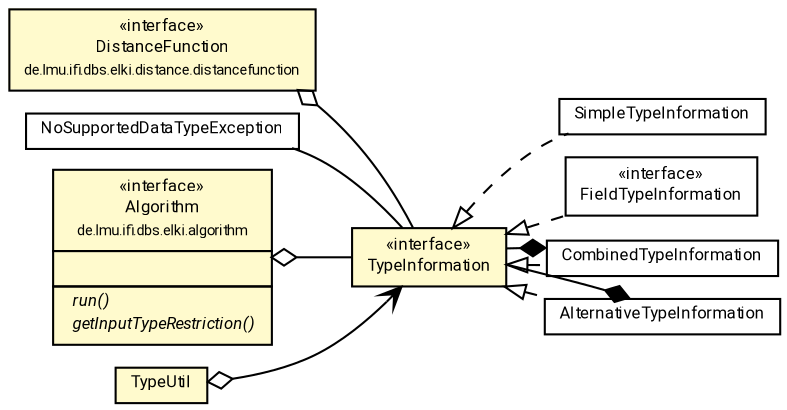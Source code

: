 #!/usr/local/bin/dot
#
# Class diagram 
# Generated by UMLGraph version R5_7_2-60-g0e99a6 (http://www.spinellis.gr/umlgraph/)
#

digraph G {
	graph [fontnames="svg"]
	edge [fontname="Roboto",fontsize=7,labelfontname="Roboto",labelfontsize=7,color="black"];
	node [fontname="Roboto",fontcolor="black",fontsize=8,shape=plaintext,margin=0,width=0,height=0];
	nodesep=0.15;
	ranksep=0.25;
	rankdir=LR;
	// de.lmu.ifi.dbs.elki.distance.distancefunction.DistanceFunction<O>
	c10423553 [label=<<table title="de.lmu.ifi.dbs.elki.distance.distancefunction.DistanceFunction" border="0" cellborder="1" cellspacing="0" cellpadding="2" bgcolor="LemonChiffon" href="../../distance/distancefunction/DistanceFunction.html" target="_parent">
		<tr><td><table border="0" cellspacing="0" cellpadding="1">
		<tr><td align="center" balign="center"> &#171;interface&#187; </td></tr>
		<tr><td align="center" balign="center"> <font face="Roboto">DistanceFunction</font> </td></tr>
		<tr><td align="center" balign="center"> <font face="Roboto" point-size="7.0">de.lmu.ifi.dbs.elki.distance.distancefunction</font> </td></tr>
		</table></td></tr>
		</table>>, URL="../../distance/distancefunction/DistanceFunction.html"];
	// de.lmu.ifi.dbs.elki.data.type.SimpleTypeInformation<T>
	c10423611 [label=<<table title="de.lmu.ifi.dbs.elki.data.type.SimpleTypeInformation" border="0" cellborder="1" cellspacing="0" cellpadding="2" href="SimpleTypeInformation.html" target="_parent">
		<tr><td><table border="0" cellspacing="0" cellpadding="1">
		<tr><td align="center" balign="center"> <font face="Roboto">SimpleTypeInformation</font> </td></tr>
		</table></td></tr>
		</table>>, URL="SimpleTypeInformation.html"];
	// de.lmu.ifi.dbs.elki.data.type.NoSupportedDataTypeException
	c10423612 [label=<<table title="de.lmu.ifi.dbs.elki.data.type.NoSupportedDataTypeException" border="0" cellborder="1" cellspacing="0" cellpadding="2" href="NoSupportedDataTypeException.html" target="_parent">
		<tr><td><table border="0" cellspacing="0" cellpadding="1">
		<tr><td align="center" balign="center"> <font face="Roboto">NoSupportedDataTypeException</font> </td></tr>
		</table></td></tr>
		</table>>, URL="NoSupportedDataTypeException.html"];
	// de.lmu.ifi.dbs.elki.data.type.TypeInformation
	c10423613 [label=<<table title="de.lmu.ifi.dbs.elki.data.type.TypeInformation" border="0" cellborder="1" cellspacing="0" cellpadding="2" bgcolor="lemonChiffon" href="TypeInformation.html" target="_parent">
		<tr><td><table border="0" cellspacing="0" cellpadding="1">
		<tr><td align="center" balign="center"> &#171;interface&#187; </td></tr>
		<tr><td align="center" balign="center"> <font face="Roboto">TypeInformation</font> </td></tr>
		</table></td></tr>
		</table>>, URL="TypeInformation.html"];
	// de.lmu.ifi.dbs.elki.data.type.FieldTypeInformation
	c10423614 [label=<<table title="de.lmu.ifi.dbs.elki.data.type.FieldTypeInformation" border="0" cellborder="1" cellspacing="0" cellpadding="2" href="FieldTypeInformation.html" target="_parent">
		<tr><td><table border="0" cellspacing="0" cellpadding="1">
		<tr><td align="center" balign="center"> &#171;interface&#187; </td></tr>
		<tr><td align="center" balign="center"> <font face="Roboto">FieldTypeInformation</font> </td></tr>
		</table></td></tr>
		</table>>, URL="FieldTypeInformation.html"];
	// de.lmu.ifi.dbs.elki.algorithm.Algorithm
	c10423636 [label=<<table title="de.lmu.ifi.dbs.elki.algorithm.Algorithm" border="0" cellborder="1" cellspacing="0" cellpadding="2" bgcolor="LemonChiffon" href="../../algorithm/Algorithm.html" target="_parent">
		<tr><td><table border="0" cellspacing="0" cellpadding="1">
		<tr><td align="center" balign="center"> &#171;interface&#187; </td></tr>
		<tr><td align="center" balign="center"> <font face="Roboto">Algorithm</font> </td></tr>
		<tr><td align="center" balign="center"> <font face="Roboto" point-size="7.0">de.lmu.ifi.dbs.elki.algorithm</font> </td></tr>
		</table></td></tr>
		<tr><td><table border="0" cellspacing="0" cellpadding="1">
		<tr><td align="left" balign="left">  </td></tr>
		</table></td></tr>
		<tr><td><table border="0" cellspacing="0" cellpadding="1">
		<tr><td align="left" balign="left"> <i> run()</i> </td></tr>
		<tr><td align="left" balign="left"> <i> getInputTypeRestriction()</i> </td></tr>
		</table></td></tr>
		</table>>, URL="../../algorithm/Algorithm.html"];
	// de.lmu.ifi.dbs.elki.data.type.TypeUtil
	c10423692 [label=<<table title="de.lmu.ifi.dbs.elki.data.type.TypeUtil" border="0" cellborder="1" cellspacing="0" cellpadding="2" bgcolor="LemonChiffon" href="TypeUtil.html" target="_parent">
		<tr><td><table border="0" cellspacing="0" cellpadding="1">
		<tr><td align="center" balign="center"> <font face="Roboto">TypeUtil</font> </td></tr>
		</table></td></tr>
		</table>>, URL="TypeUtil.html"];
	// de.lmu.ifi.dbs.elki.data.type.CombinedTypeInformation
	c10423694 [label=<<table title="de.lmu.ifi.dbs.elki.data.type.CombinedTypeInformation" border="0" cellborder="1" cellspacing="0" cellpadding="2" href="CombinedTypeInformation.html" target="_parent">
		<tr><td><table border="0" cellspacing="0" cellpadding="1">
		<tr><td align="center" balign="center"> <font face="Roboto">CombinedTypeInformation</font> </td></tr>
		</table></td></tr>
		</table>>, URL="CombinedTypeInformation.html"];
	// de.lmu.ifi.dbs.elki.data.type.AlternativeTypeInformation
	c10423695 [label=<<table title="de.lmu.ifi.dbs.elki.data.type.AlternativeTypeInformation" border="0" cellborder="1" cellspacing="0" cellpadding="2" href="AlternativeTypeInformation.html" target="_parent">
		<tr><td><table border="0" cellspacing="0" cellpadding="1">
		<tr><td align="center" balign="center"> <font face="Roboto">AlternativeTypeInformation</font> </td></tr>
		</table></td></tr>
		</table>>, URL="AlternativeTypeInformation.html"];
	// de.lmu.ifi.dbs.elki.distance.distancefunction.DistanceFunction<O> has de.lmu.ifi.dbs.elki.data.type.TypeInformation
	c10423553 -> c10423613 [arrowhead=none,arrowtail=ediamond,dir=back,weight=4];
	// de.lmu.ifi.dbs.elki.data.type.SimpleTypeInformation<T> implements de.lmu.ifi.dbs.elki.data.type.TypeInformation
	c10423613 -> c10423611 [arrowtail=empty,style=dashed,dir=back,weight=9];
	// de.lmu.ifi.dbs.elki.data.type.NoSupportedDataTypeException assoc de.lmu.ifi.dbs.elki.data.type.TypeInformation
	c10423612 -> c10423613 [arrowhead=none,weight=2];
	// de.lmu.ifi.dbs.elki.data.type.FieldTypeInformation implements de.lmu.ifi.dbs.elki.data.type.TypeInformation
	c10423613 -> c10423614 [arrowtail=empty,style=dashed,dir=back,weight=9];
	// de.lmu.ifi.dbs.elki.algorithm.Algorithm has de.lmu.ifi.dbs.elki.data.type.TypeInformation
	c10423636 -> c10423613 [arrowhead=none,arrowtail=ediamond,dir=back,weight=4];
	// de.lmu.ifi.dbs.elki.data.type.TypeUtil navhas de.lmu.ifi.dbs.elki.data.type.TypeInformation
	c10423692 -> c10423613 [arrowhead=open,arrowtail=ediamond,dir=both,weight=3];
	// de.lmu.ifi.dbs.elki.data.type.CombinedTypeInformation implements de.lmu.ifi.dbs.elki.data.type.TypeInformation
	c10423613 -> c10423694 [arrowtail=empty,style=dashed,dir=back,weight=9];
	// de.lmu.ifi.dbs.elki.data.type.CombinedTypeInformation composed de.lmu.ifi.dbs.elki.data.type.TypeInformation
	c10423694 -> c10423613 [arrowhead=none,arrowtail=diamond,dir=back,weight=6];
	// de.lmu.ifi.dbs.elki.data.type.AlternativeTypeInformation implements de.lmu.ifi.dbs.elki.data.type.TypeInformation
	c10423613 -> c10423695 [arrowtail=empty,style=dashed,dir=back,weight=9];
	// de.lmu.ifi.dbs.elki.data.type.AlternativeTypeInformation composed de.lmu.ifi.dbs.elki.data.type.TypeInformation
	c10423695 -> c10423613 [arrowhead=none,arrowtail=diamond,dir=back,weight=6];
}

